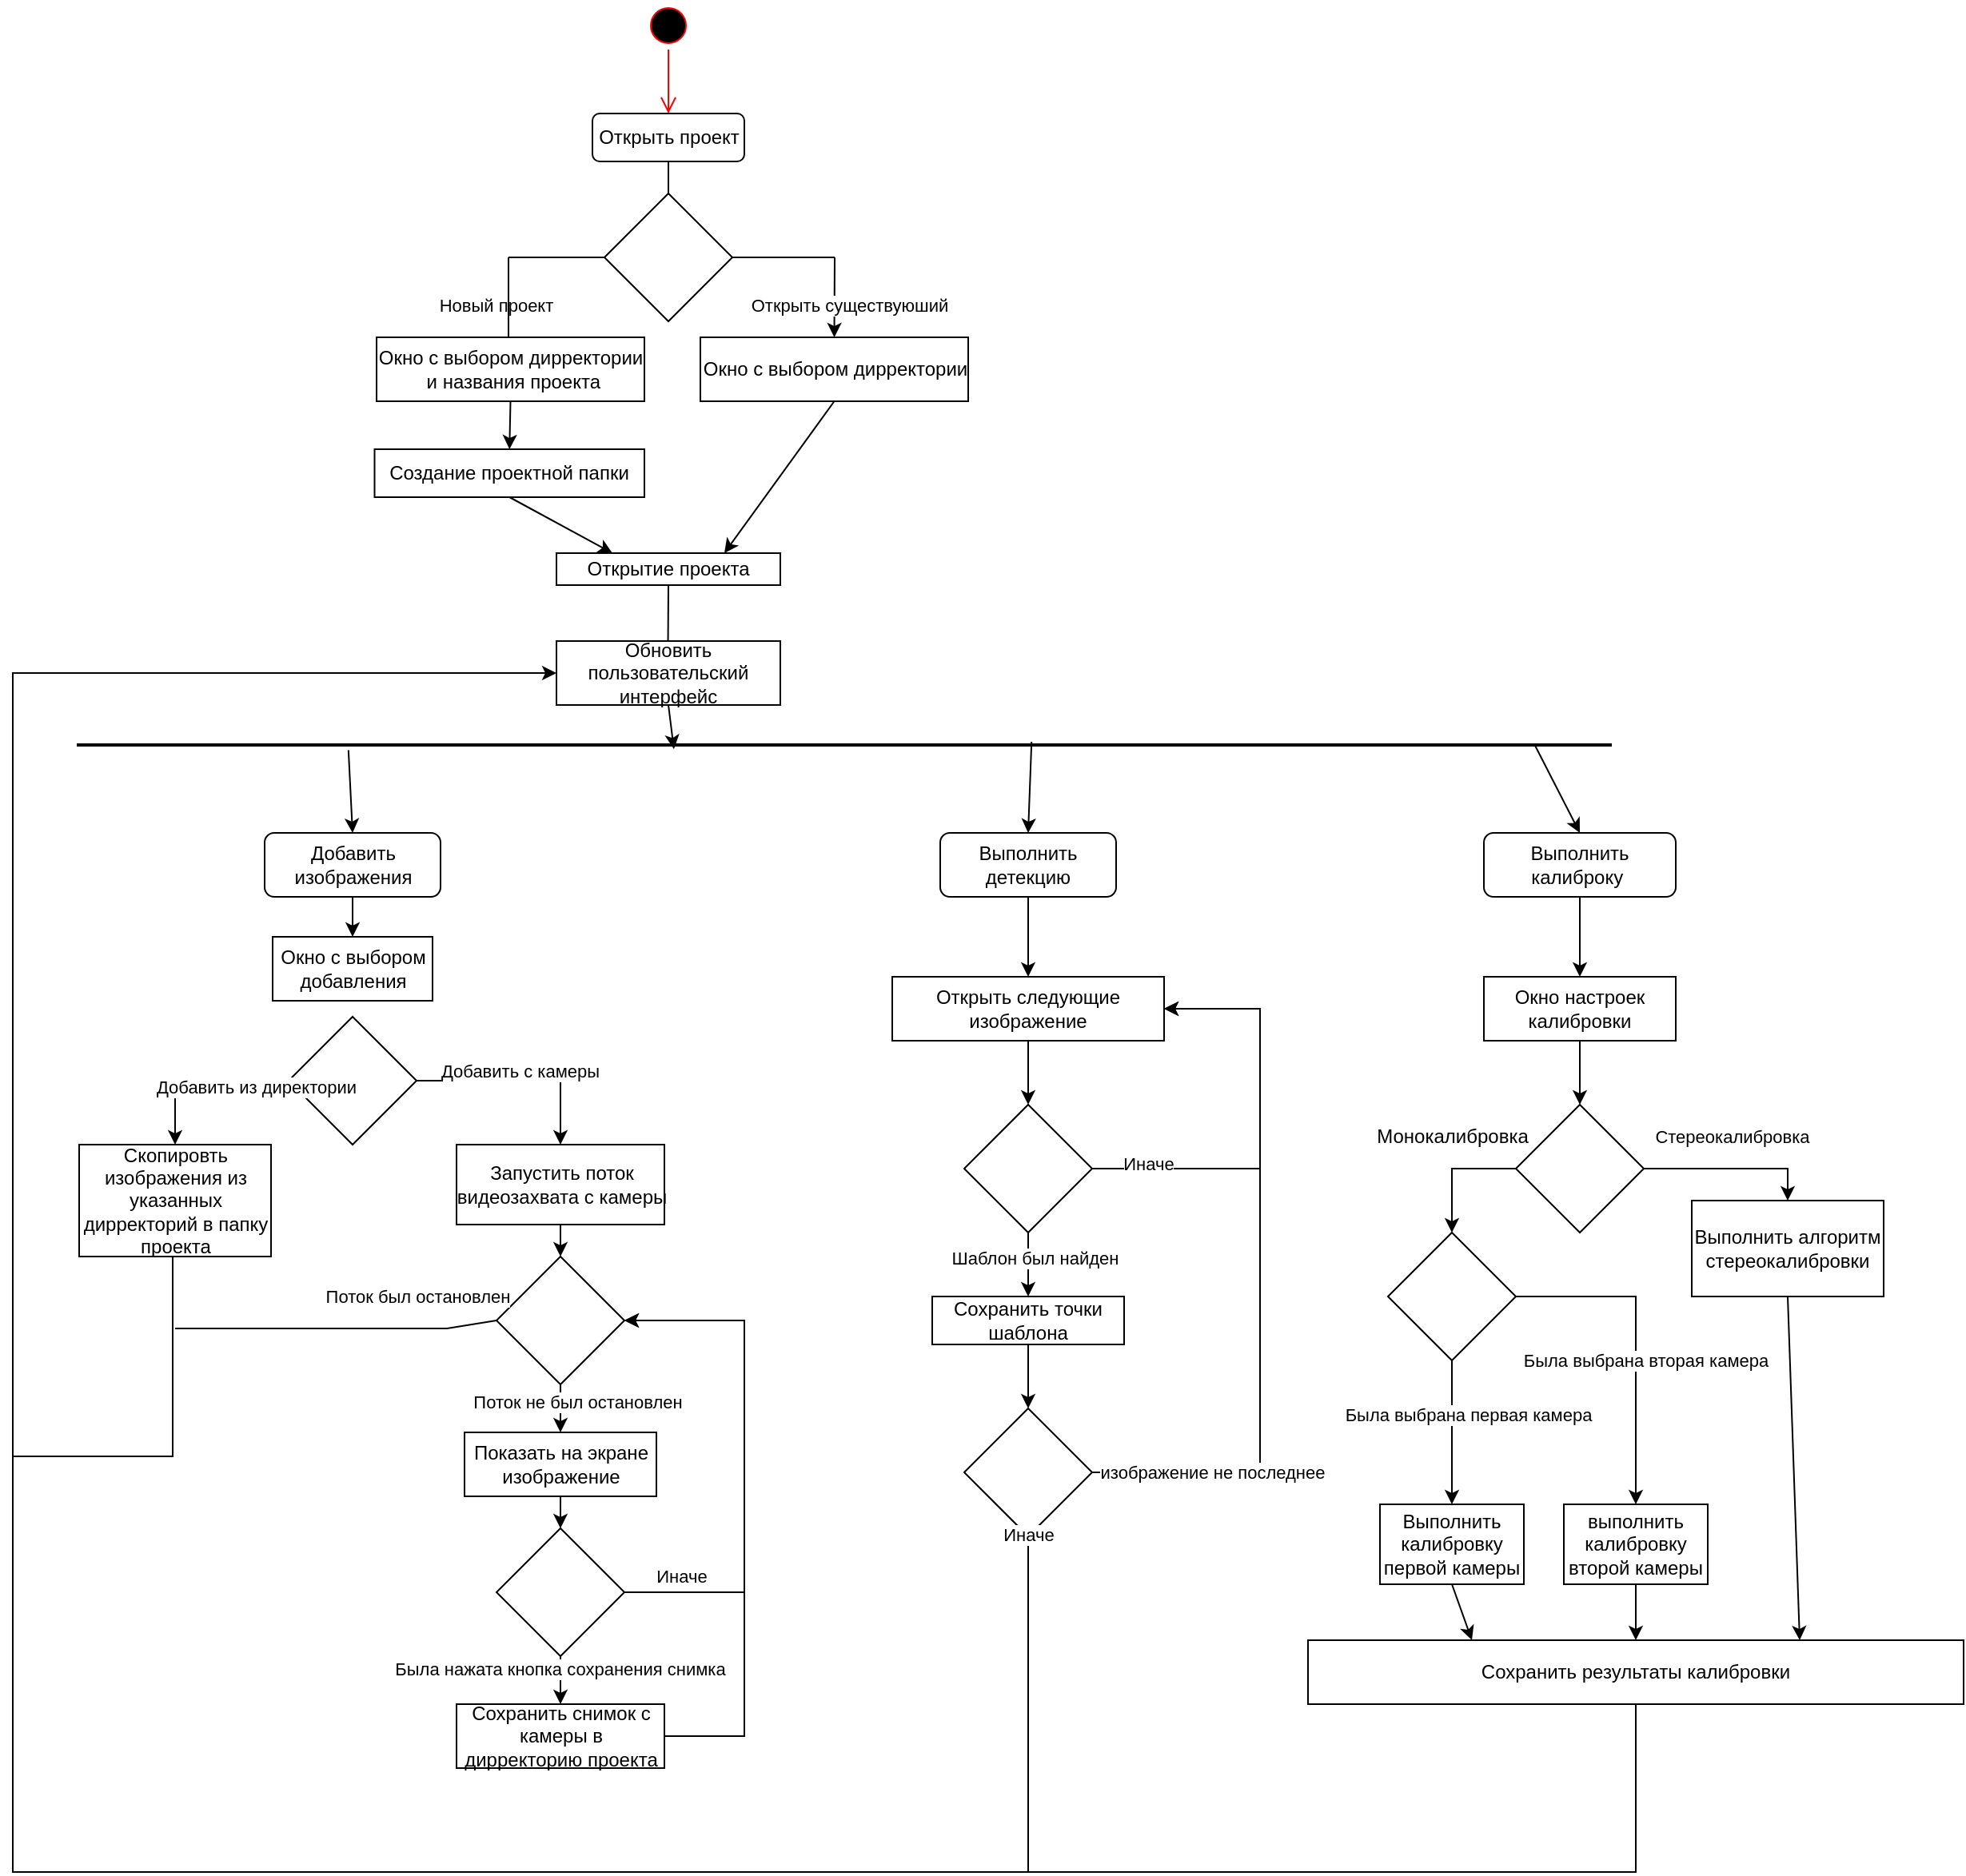 <mxfile version="15.8.7" type="device"><diagram id="LCviYZiwz2RrNZkTq8wN" name="Страница 1"><mxGraphModel dx="4022" dy="1623" grid="1" gridSize="10" guides="1" tooltips="1" connect="1" arrows="1" fold="1" page="1" pageScale="1" pageWidth="827" pageHeight="1169" math="0" shadow="0"><root><mxCell id="0"/><mxCell id="1" parent="0"/><mxCell id="jHqSI8-HFQ9L0C17-G_c-1" value="" style="ellipse;html=1;shape=startState;fillColor=#000000;strokeColor=#ff0000;" vertex="1" parent="1"><mxGeometry x="65" y="30" width="30" height="30" as="geometry"/></mxCell><mxCell id="jHqSI8-HFQ9L0C17-G_c-2" value="" style="edgeStyle=orthogonalEdgeStyle;html=1;verticalAlign=bottom;endArrow=open;endSize=8;strokeColor=#ff0000;rounded=0;" edge="1" source="jHqSI8-HFQ9L0C17-G_c-1" parent="1"><mxGeometry relative="1" as="geometry"><mxPoint x="80" y="100" as="targetPoint"/></mxGeometry></mxCell><mxCell id="jHqSI8-HFQ9L0C17-G_c-3" value="Открыть проект" style="rounded=1;whiteSpace=wrap;html=1;" vertex="1" parent="1"><mxGeometry x="32.5" y="100" width="95" height="30" as="geometry"/></mxCell><mxCell id="jHqSI8-HFQ9L0C17-G_c-11" value="" style="rhombus;whiteSpace=wrap;html=1;" vertex="1" parent="1"><mxGeometry x="40" y="150" width="80" height="80" as="geometry"/></mxCell><mxCell id="jHqSI8-HFQ9L0C17-G_c-13" value="" style="endArrow=none;html=1;rounded=0;exitX=0.5;exitY=1;exitDx=0;exitDy=0;entryX=0.5;entryY=0;entryDx=0;entryDy=0;" edge="1" parent="1" source="jHqSI8-HFQ9L0C17-G_c-3" target="jHqSI8-HFQ9L0C17-G_c-11"><mxGeometry width="50" height="50" relative="1" as="geometry"><mxPoint x="262.5" y="220" as="sourcePoint"/><mxPoint x="312.5" y="170" as="targetPoint"/></mxGeometry></mxCell><mxCell id="jHqSI8-HFQ9L0C17-G_c-14" value="" style="endArrow=none;html=1;rounded=0;exitX=0;exitY=0.5;exitDx=0;exitDy=0;" edge="1" parent="1" source="jHqSI8-HFQ9L0C17-G_c-11"><mxGeometry width="50" height="50" relative="1" as="geometry"><mxPoint x="40" y="210" as="sourcePoint"/><mxPoint x="-20" y="190" as="targetPoint"/></mxGeometry></mxCell><mxCell id="jHqSI8-HFQ9L0C17-G_c-15" value="Новый проект" style="edgeLabel;html=1;align=center;verticalAlign=middle;resizable=0;points=[];" vertex="1" connectable="0" parent="jHqSI8-HFQ9L0C17-G_c-14"><mxGeometry x="0.235" relative="1" as="geometry"><mxPoint x="-31" y="30" as="offset"/></mxGeometry></mxCell><mxCell id="jHqSI8-HFQ9L0C17-G_c-18" value="" style="endArrow=none;html=1;rounded=0;" edge="1" parent="1"><mxGeometry width="50" height="50" relative="1" as="geometry"><mxPoint x="-20" y="190" as="sourcePoint"/><mxPoint x="-20" y="280" as="targetPoint"/></mxGeometry></mxCell><mxCell id="jHqSI8-HFQ9L0C17-G_c-19" value="Окно с выбором дирректории&lt;br&gt;&amp;nbsp;и названия проекта" style="html=1;" vertex="1" parent="1"><mxGeometry x="-102.5" y="240" width="167.5" height="40" as="geometry"/></mxCell><mxCell id="jHqSI8-HFQ9L0C17-G_c-20" value="Окно с выбором дирректории" style="html=1;" vertex="1" parent="1"><mxGeometry x="100" y="240" width="167.5" height="40" as="geometry"/></mxCell><mxCell id="jHqSI8-HFQ9L0C17-G_c-23" value="" style="endArrow=classic;html=1;rounded=0;entryX=0.5;entryY=0;entryDx=0;entryDy=0;" edge="1" parent="1" target="jHqSI8-HFQ9L0C17-G_c-20"><mxGeometry width="50" height="50" relative="1" as="geometry"><mxPoint x="184" y="190" as="sourcePoint"/><mxPoint x="170" y="410" as="targetPoint"/></mxGeometry></mxCell><mxCell id="jHqSI8-HFQ9L0C17-G_c-30" value="" style="endArrow=none;html=1;rounded=0;exitX=1;exitY=0.5;exitDx=0;exitDy=0;" edge="1" parent="1" source="jHqSI8-HFQ9L0C17-G_c-11"><mxGeometry width="50" height="50" relative="1" as="geometry"><mxPoint x="210" y="280" as="sourcePoint"/><mxPoint x="184" y="190" as="targetPoint"/><Array as="points"/></mxGeometry></mxCell><mxCell id="jHqSI8-HFQ9L0C17-G_c-31" value="Открыть существуюший" style="edgeLabel;html=1;align=center;verticalAlign=middle;resizable=0;points=[];" vertex="1" connectable="0" parent="jHqSI8-HFQ9L0C17-G_c-30"><mxGeometry x="0.142" relative="1" as="geometry"><mxPoint x="36" y="30" as="offset"/></mxGeometry></mxCell><mxCell id="jHqSI8-HFQ9L0C17-G_c-51" value="Добавить изображения" style="rounded=1;whiteSpace=wrap;html=1;" vertex="1" parent="1"><mxGeometry x="-172.5" y="550" width="110" height="40" as="geometry"/></mxCell><mxCell id="jHqSI8-HFQ9L0C17-G_c-52" value="Окно с выбором добавления" style="rounded=0;whiteSpace=wrap;html=1;" vertex="1" parent="1"><mxGeometry x="-167.5" y="615" width="100" height="40" as="geometry"/></mxCell><mxCell id="jHqSI8-HFQ9L0C17-G_c-53" value="" style="endArrow=classic;html=1;rounded=0;exitX=0.5;exitY=1;exitDx=0;exitDy=0;entryX=0.5;entryY=0;entryDx=0;entryDy=0;" edge="1" parent="1" source="jHqSI8-HFQ9L0C17-G_c-51" target="jHqSI8-HFQ9L0C17-G_c-52"><mxGeometry width="50" height="50" relative="1" as="geometry"><mxPoint x="-202.5" y="905" as="sourcePoint"/><mxPoint x="-152.5" y="855" as="targetPoint"/></mxGeometry></mxCell><mxCell id="jHqSI8-HFQ9L0C17-G_c-54" value="" style="rhombus;whiteSpace=wrap;html=1;" vertex="1" parent="1"><mxGeometry x="-157.5" y="665" width="80" height="80" as="geometry"/></mxCell><mxCell id="jHqSI8-HFQ9L0C17-G_c-55" value="" style="endArrow=classic;html=1;rounded=0;exitX=0;exitY=0.5;exitDx=0;exitDy=0;entryX=0.5;entryY=0;entryDx=0;entryDy=0;" edge="1" parent="1" source="jHqSI8-HFQ9L0C17-G_c-54" target="jHqSI8-HFQ9L0C17-G_c-56"><mxGeometry width="50" height="50" relative="1" as="geometry"><mxPoint x="-192.5" y="925" as="sourcePoint"/><mxPoint x="-198.5" y="805" as="targetPoint"/><Array as="points"><mxPoint x="-228.5" y="715"/></Array></mxGeometry></mxCell><mxCell id="jHqSI8-HFQ9L0C17-G_c-57" value="Добавить из директории" style="edgeLabel;html=1;align=center;verticalAlign=middle;resizable=0;points=[];" vertex="1" connectable="0" parent="jHqSI8-HFQ9L0C17-G_c-55"><mxGeometry x="-0.575" y="1" relative="1" as="geometry"><mxPoint as="offset"/></mxGeometry></mxCell><mxCell id="jHqSI8-HFQ9L0C17-G_c-181" style="edgeStyle=orthogonalEdgeStyle;rounded=0;orthogonalLoop=1;jettySize=auto;html=1;entryX=0;entryY=0.5;entryDx=0;entryDy=0;" edge="1" parent="1" source="jHqSI8-HFQ9L0C17-G_c-56" target="jHqSI8-HFQ9L0C17-G_c-158"><mxGeometry relative="1" as="geometry"><Array as="points"><mxPoint x="-230" y="940"/><mxPoint x="-330" y="940"/><mxPoint x="-330" y="450"/></Array></mxGeometry></mxCell><mxCell id="jHqSI8-HFQ9L0C17-G_c-56" value="Скопировть изображения из указанных дирректорий в папку проекта" style="rounded=0;whiteSpace=wrap;html=1;" vertex="1" parent="1"><mxGeometry x="-288.5" y="745" width="120" height="70" as="geometry"/></mxCell><mxCell id="jHqSI8-HFQ9L0C17-G_c-60" value="" style="endArrow=classic;html=1;rounded=0;exitX=1;exitY=0.5;exitDx=0;exitDy=0;entryX=0.5;entryY=0;entryDx=0;entryDy=0;" edge="1" parent="1" source="jHqSI8-HFQ9L0C17-G_c-54" target="jHqSI8-HFQ9L0C17-G_c-62"><mxGeometry width="50" height="50" relative="1" as="geometry"><mxPoint x="-42.5" y="855" as="sourcePoint"/><mxPoint x="7.5" y="805" as="targetPoint"/><Array as="points"><mxPoint x="12.5" y="705"/></Array></mxGeometry></mxCell><mxCell id="jHqSI8-HFQ9L0C17-G_c-61" value="Добавить с камеры" style="edgeLabel;html=1;align=center;verticalAlign=middle;resizable=0;points=[];" vertex="1" connectable="0" parent="jHqSI8-HFQ9L0C17-G_c-60"><mxGeometry x="0.432" y="-1" relative="1" as="geometry"><mxPoint x="-25" y="-9" as="offset"/></mxGeometry></mxCell><mxCell id="jHqSI8-HFQ9L0C17-G_c-62" value="Запустить поток &lt;br&gt;видеозахвата с камеры" style="html=1;" vertex="1" parent="1"><mxGeometry x="-52.5" y="745" width="130" height="50" as="geometry"/></mxCell><mxCell id="jHqSI8-HFQ9L0C17-G_c-64" value="" style="endArrow=classic;html=1;rounded=0;exitX=0.5;exitY=1;exitDx=0;exitDy=0;entryX=0.5;entryY=0;entryDx=0;entryDy=0;" edge="1" parent="1" source="jHqSI8-HFQ9L0C17-G_c-62" target="jHqSI8-HFQ9L0C17-G_c-74"><mxGeometry width="50" height="50" relative="1" as="geometry"><mxPoint x="-102.5" y="1065" as="sourcePoint"/><mxPoint x="12.5" y="895" as="targetPoint"/></mxGeometry></mxCell><mxCell id="jHqSI8-HFQ9L0C17-G_c-148" style="edgeStyle=orthogonalEdgeStyle;rounded=0;orthogonalLoop=1;jettySize=auto;html=1;entryX=1;entryY=0.5;entryDx=0;entryDy=0;" edge="1" parent="1" source="jHqSI8-HFQ9L0C17-G_c-66" target="jHqSI8-HFQ9L0C17-G_c-74"><mxGeometry relative="1" as="geometry"><Array as="points"><mxPoint x="127.5" y="1025"/><mxPoint x="127.5" y="855"/></Array></mxGeometry></mxCell><mxCell id="jHqSI8-HFQ9L0C17-G_c-149" value="Иначе" style="edgeLabel;html=1;align=center;verticalAlign=middle;resizable=0;points=[];" vertex="1" connectable="0" parent="jHqSI8-HFQ9L0C17-G_c-148"><mxGeometry x="-0.669" y="3" relative="1" as="geometry"><mxPoint x="-18" y="-7" as="offset"/></mxGeometry></mxCell><mxCell id="jHqSI8-HFQ9L0C17-G_c-66" value="" style="rhombus;whiteSpace=wrap;html=1;" vertex="1" parent="1"><mxGeometry x="-27.5" y="985" width="80" height="80" as="geometry"/></mxCell><mxCell id="jHqSI8-HFQ9L0C17-G_c-67" value="" style="endArrow=classic;html=1;rounded=0;exitX=0.5;exitY=1;exitDx=0;exitDy=0;entryX=0.5;entryY=0;entryDx=0;entryDy=0;" edge="1" parent="1" source="jHqSI8-HFQ9L0C17-G_c-68" target="jHqSI8-HFQ9L0C17-G_c-66"><mxGeometry width="50" height="50" relative="1" as="geometry"><mxPoint x="-107.5" y="1135" as="sourcePoint"/><mxPoint x="-57.5" y="1085" as="targetPoint"/></mxGeometry></mxCell><mxCell id="jHqSI8-HFQ9L0C17-G_c-68" value="Показать на экране изображение" style="rounded=0;whiteSpace=wrap;html=1;" vertex="1" parent="1"><mxGeometry x="-47.5" y="925" width="120" height="40" as="geometry"/></mxCell><mxCell id="jHqSI8-HFQ9L0C17-G_c-71" value="" style="endArrow=classic;html=1;rounded=0;exitX=0.5;exitY=1;exitDx=0;exitDy=0;entryX=0.5;entryY=0;entryDx=0;entryDy=0;" edge="1" parent="1" source="jHqSI8-HFQ9L0C17-G_c-66" target="jHqSI8-HFQ9L0C17-G_c-73"><mxGeometry width="50" height="50" relative="1" as="geometry"><mxPoint x="32.5" y="1235" as="sourcePoint"/><mxPoint x="17.5" y="1215" as="targetPoint"/></mxGeometry></mxCell><mxCell id="jHqSI8-HFQ9L0C17-G_c-72" value="Была нажата кнопка сохранения снимка" style="edgeLabel;html=1;align=center;verticalAlign=middle;resizable=0;points=[];" vertex="1" connectable="0" parent="jHqSI8-HFQ9L0C17-G_c-71"><mxGeometry x="-0.467" y="-1" relative="1" as="geometry"><mxPoint as="offset"/></mxGeometry></mxCell><mxCell id="jHqSI8-HFQ9L0C17-G_c-73" value="Сохранить снимок с камеры в дирректорию проекта" style="rounded=0;whiteSpace=wrap;html=1;" vertex="1" parent="1"><mxGeometry x="-52.5" y="1095" width="130" height="40" as="geometry"/></mxCell><mxCell id="jHqSI8-HFQ9L0C17-G_c-77" style="edgeStyle=orthogonalEdgeStyle;rounded=0;orthogonalLoop=1;jettySize=auto;html=1;entryX=0.5;entryY=0;entryDx=0;entryDy=0;" edge="1" parent="1" source="jHqSI8-HFQ9L0C17-G_c-74" target="jHqSI8-HFQ9L0C17-G_c-68"><mxGeometry relative="1" as="geometry"><mxPoint x="12.5" y="1005" as="targetPoint"/></mxGeometry></mxCell><mxCell id="jHqSI8-HFQ9L0C17-G_c-78" value="Поток не был остановлен" style="edgeLabel;html=1;align=center;verticalAlign=middle;resizable=0;points=[];" vertex="1" connectable="0" parent="jHqSI8-HFQ9L0C17-G_c-77"><mxGeometry x="-0.23" y="1" relative="1" as="geometry"><mxPoint x="9" y="-9" as="offset"/></mxGeometry></mxCell><mxCell id="jHqSI8-HFQ9L0C17-G_c-82" value="Выполнить детекцию" style="rounded=1;whiteSpace=wrap;html=1;" vertex="1" parent="1"><mxGeometry x="250" y="550" width="110" height="40" as="geometry"/></mxCell><mxCell id="jHqSI8-HFQ9L0C17-G_c-84" value="" style="endArrow=classic;html=1;rounded=0;entryX=0.5;entryY=0;entryDx=0;entryDy=0;" edge="1" parent="1" source="jHqSI8-HFQ9L0C17-G_c-82" target="jHqSI8-HFQ9L0C17-G_c-89"><mxGeometry width="50" height="50" relative="1" as="geometry"><mxPoint x="280" y="830" as="sourcePoint"/><mxPoint x="305" y="660" as="targetPoint"/></mxGeometry></mxCell><mxCell id="jHqSI8-HFQ9L0C17-G_c-85" value="" style="rhombus;whiteSpace=wrap;html=1;" vertex="1" parent="1"><mxGeometry x="265" y="720" width="80" height="80" as="geometry"/></mxCell><mxCell id="jHqSI8-HFQ9L0C17-G_c-89" value="Открыть следующие изображение" style="rounded=0;whiteSpace=wrap;html=1;" vertex="1" parent="1"><mxGeometry x="220" y="640" width="170" height="40" as="geometry"/></mxCell><mxCell id="jHqSI8-HFQ9L0C17-G_c-91" value="" style="endArrow=classic;html=1;rounded=0;exitX=0.5;exitY=1;exitDx=0;exitDy=0;entryX=0.5;entryY=0;entryDx=0;entryDy=0;" edge="1" parent="1" source="jHqSI8-HFQ9L0C17-G_c-89" target="jHqSI8-HFQ9L0C17-G_c-85"><mxGeometry width="50" height="50" relative="1" as="geometry"><mxPoint x="440" y="880" as="sourcePoint"/><mxPoint x="490" y="830" as="targetPoint"/></mxGeometry></mxCell><mxCell id="jHqSI8-HFQ9L0C17-G_c-92" value="" style="endArrow=classic;html=1;rounded=0;exitX=1;exitY=0.5;exitDx=0;exitDy=0;entryX=1;entryY=0.5;entryDx=0;entryDy=0;" edge="1" parent="1" source="jHqSI8-HFQ9L0C17-G_c-85" target="jHqSI8-HFQ9L0C17-G_c-89"><mxGeometry width="50" height="50" relative="1" as="geometry"><mxPoint x="440" y="820" as="sourcePoint"/><mxPoint x="440" y="760" as="targetPoint"/><Array as="points"><mxPoint x="450" y="760"/><mxPoint x="450" y="660"/></Array></mxGeometry></mxCell><mxCell id="jHqSI8-HFQ9L0C17-G_c-93" value="Иначе" style="edgeLabel;html=1;align=center;verticalAlign=middle;resizable=0;points=[];" vertex="1" connectable="0" parent="jHqSI8-HFQ9L0C17-G_c-92"><mxGeometry x="-0.74" y="3" relative="1" as="geometry"><mxPoint as="offset"/></mxGeometry></mxCell><mxCell id="jHqSI8-HFQ9L0C17-G_c-94" value="" style="endArrow=classic;html=1;rounded=0;exitX=0.5;exitY=1;exitDx=0;exitDy=0;" edge="1" parent="1" source="jHqSI8-HFQ9L0C17-G_c-85"><mxGeometry width="50" height="50" relative="1" as="geometry"><mxPoint x="370" y="910" as="sourcePoint"/><mxPoint x="305" y="840" as="targetPoint"/></mxGeometry></mxCell><mxCell id="jHqSI8-HFQ9L0C17-G_c-95" value="Шаблон был найден" style="edgeLabel;html=1;align=center;verticalAlign=middle;resizable=0;points=[];" vertex="1" connectable="0" parent="jHqSI8-HFQ9L0C17-G_c-94"><mxGeometry x="-0.256" y="4" relative="1" as="geometry"><mxPoint y="1" as="offset"/></mxGeometry></mxCell><mxCell id="jHqSI8-HFQ9L0C17-G_c-96" value="Сохранить точки шаблона" style="rounded=0;whiteSpace=wrap;html=1;" vertex="1" parent="1"><mxGeometry x="245" y="840" width="120" height="30" as="geometry"/></mxCell><mxCell id="jHqSI8-HFQ9L0C17-G_c-99" style="edgeStyle=orthogonalEdgeStyle;rounded=0;orthogonalLoop=1;jettySize=auto;html=1;entryX=1;entryY=0.5;entryDx=0;entryDy=0;" edge="1" parent="1" source="jHqSI8-HFQ9L0C17-G_c-97" target="jHqSI8-HFQ9L0C17-G_c-89"><mxGeometry relative="1" as="geometry"><mxPoint x="510" y="950" as="targetPoint"/><Array as="points"><mxPoint x="450" y="950"/><mxPoint x="450" y="660"/></Array></mxGeometry></mxCell><mxCell id="jHqSI8-HFQ9L0C17-G_c-100" value="изображение не последнее" style="edgeLabel;html=1;align=center;verticalAlign=middle;resizable=0;points=[];" vertex="1" connectable="0" parent="jHqSI8-HFQ9L0C17-G_c-99"><mxGeometry x="-0.195" relative="1" as="geometry"><mxPoint x="-30" y="78" as="offset"/></mxGeometry></mxCell><mxCell id="jHqSI8-HFQ9L0C17-G_c-97" value="" style="rhombus;whiteSpace=wrap;html=1;" vertex="1" parent="1"><mxGeometry x="265" y="910" width="80" height="80" as="geometry"/></mxCell><mxCell id="jHqSI8-HFQ9L0C17-G_c-98" value="" style="endArrow=classic;html=1;rounded=0;exitX=0.5;exitY=1;exitDx=0;exitDy=0;entryX=0.5;entryY=0;entryDx=0;entryDy=0;" edge="1" parent="1" source="jHqSI8-HFQ9L0C17-G_c-96" target="jHqSI8-HFQ9L0C17-G_c-97"><mxGeometry width="50" height="50" relative="1" as="geometry"><mxPoint x="620" y="1000" as="sourcePoint"/><mxPoint x="670" y="950" as="targetPoint"/></mxGeometry></mxCell><mxCell id="jHqSI8-HFQ9L0C17-G_c-103" value="Выполнить калиброку&amp;nbsp;" style="rounded=1;whiteSpace=wrap;html=1;" vertex="1" parent="1"><mxGeometry x="590" y="550" width="120" height="40" as="geometry"/></mxCell><mxCell id="jHqSI8-HFQ9L0C17-G_c-106" value="" style="endArrow=classic;html=1;rounded=0;exitX=0.5;exitY=1;exitDx=0;exitDy=0;entryX=0.5;entryY=0;entryDx=0;entryDy=0;" edge="1" parent="1" source="jHqSI8-HFQ9L0C17-G_c-103" target="jHqSI8-HFQ9L0C17-G_c-110"><mxGeometry width="50" height="50" relative="1" as="geometry"><mxPoint x="710" y="770" as="sourcePoint"/><mxPoint x="650" y="660" as="targetPoint"/></mxGeometry></mxCell><mxCell id="jHqSI8-HFQ9L0C17-G_c-110" value="Окно настроек калибровки" style="rounded=0;whiteSpace=wrap;html=1;" vertex="1" parent="1"><mxGeometry x="590" y="640" width="120" height="40" as="geometry"/></mxCell><mxCell id="jHqSI8-HFQ9L0C17-G_c-117" value="" style="endArrow=classic;html=1;rounded=0;exitX=0.5;exitY=1;exitDx=0;exitDy=0;entryX=0.5;entryY=0;entryDx=0;entryDy=0;" edge="1" parent="1" source="jHqSI8-HFQ9L0C17-G_c-110"><mxGeometry width="50" height="50" relative="1" as="geometry"><mxPoint x="560" y="950" as="sourcePoint"/><mxPoint x="650" y="720" as="targetPoint"/></mxGeometry></mxCell><mxCell id="jHqSI8-HFQ9L0C17-G_c-120" value="Стереокалибровка" style="edgeStyle=orthogonalEdgeStyle;rounded=0;orthogonalLoop=1;jettySize=auto;html=1;entryX=0.5;entryY=0;entryDx=0;entryDy=0;" edge="1" parent="1" source="jHqSI8-HFQ9L0C17-G_c-119" target="jHqSI8-HFQ9L0C17-G_c-121"><mxGeometry x="0.002" y="20" relative="1" as="geometry"><mxPoint x="770" y="760" as="targetPoint"/><Array as="points"><mxPoint x="780" y="760"/></Array><mxPoint as="offset"/></mxGeometry></mxCell><mxCell id="jHqSI8-HFQ9L0C17-G_c-122" style="edgeStyle=orthogonalEdgeStyle;rounded=0;orthogonalLoop=1;jettySize=auto;html=1;exitX=0;exitY=0.5;exitDx=0;exitDy=0;entryX=0.5;entryY=0;entryDx=0;entryDy=0;" edge="1" parent="1" source="jHqSI8-HFQ9L0C17-G_c-119" target="jHqSI8-HFQ9L0C17-G_c-126"><mxGeometry relative="1" as="geometry"><mxPoint x="540" y="760.118" as="targetPoint"/></mxGeometry></mxCell><mxCell id="jHqSI8-HFQ9L0C17-G_c-119" value="" style="rhombus;whiteSpace=wrap;html=1;" vertex="1" parent="1"><mxGeometry x="610" y="720" width="80" height="80" as="geometry"/></mxCell><mxCell id="jHqSI8-HFQ9L0C17-G_c-121" value="Выполнить алгоритм стереокалибровки" style="rounded=0;whiteSpace=wrap;html=1;" vertex="1" parent="1"><mxGeometry x="720" y="780" width="120" height="60" as="geometry"/></mxCell><mxCell id="jHqSI8-HFQ9L0C17-G_c-124" value="Монокалибровка" style="text;html=1;align=center;verticalAlign=middle;resizable=0;points=[];autosize=1;strokeColor=none;fillColor=none;" vertex="1" parent="1"><mxGeometry x="515" y="730" width="110" height="20" as="geometry"/></mxCell><mxCell id="jHqSI8-HFQ9L0C17-G_c-128" style="edgeStyle=orthogonalEdgeStyle;rounded=0;orthogonalLoop=1;jettySize=auto;html=1;entryX=0.5;entryY=0;entryDx=0;entryDy=0;" edge="1" parent="1" source="jHqSI8-HFQ9L0C17-G_c-126" target="jHqSI8-HFQ9L0C17-G_c-131"><mxGeometry relative="1" as="geometry"><mxPoint x="570" y="940" as="targetPoint"/></mxGeometry></mxCell><mxCell id="jHqSI8-HFQ9L0C17-G_c-129" value="Была выбрана первая камера" style="edgeLabel;html=1;align=center;verticalAlign=middle;resizable=0;points=[];" vertex="1" connectable="0" parent="jHqSI8-HFQ9L0C17-G_c-128"><mxGeometry x="-0.239" y="-2" relative="1" as="geometry"><mxPoint x="12" as="offset"/></mxGeometry></mxCell><mxCell id="jHqSI8-HFQ9L0C17-G_c-126" value="" style="rhombus;whiteSpace=wrap;html=1;" vertex="1" parent="1"><mxGeometry x="530" y="800" width="80" height="80" as="geometry"/></mxCell><mxCell id="jHqSI8-HFQ9L0C17-G_c-131" value="Выполнить калибровку первой камеры" style="rounded=0;whiteSpace=wrap;html=1;" vertex="1" parent="1"><mxGeometry x="525" y="970" width="90" height="50" as="geometry"/></mxCell><mxCell id="jHqSI8-HFQ9L0C17-G_c-132" value="" style="endArrow=classic;html=1;rounded=0;exitX=1;exitY=0.5;exitDx=0;exitDy=0;entryX=0.5;entryY=0;entryDx=0;entryDy=0;" edge="1" parent="1" source="jHqSI8-HFQ9L0C17-G_c-126" target="jHqSI8-HFQ9L0C17-G_c-133"><mxGeometry width="50" height="50" relative="1" as="geometry"><mxPoint x="710" y="960" as="sourcePoint"/><mxPoint x="740" y="930" as="targetPoint"/><Array as="points"><mxPoint x="685" y="840"/></Array></mxGeometry></mxCell><mxCell id="jHqSI8-HFQ9L0C17-G_c-134" value="Была выбрана вторая камера" style="edgeLabel;html=1;align=center;verticalAlign=middle;resizable=0;points=[];" vertex="1" connectable="0" parent="jHqSI8-HFQ9L0C17-G_c-132"><mxGeometry x="-0.702" y="1" relative="1" as="geometry"><mxPoint x="50" y="41" as="offset"/></mxGeometry></mxCell><mxCell id="jHqSI8-HFQ9L0C17-G_c-133" value="выполнить калибровку второй камеры" style="rounded=0;whiteSpace=wrap;html=1;" vertex="1" parent="1"><mxGeometry x="640" y="970" width="90" height="50" as="geometry"/></mxCell><mxCell id="jHqSI8-HFQ9L0C17-G_c-135" value="Сохранить результаты калибровки" style="rounded=0;whiteSpace=wrap;html=1;" vertex="1" parent="1"><mxGeometry x="480" y="1055" width="410" height="40" as="geometry"/></mxCell><mxCell id="jHqSI8-HFQ9L0C17-G_c-136" value="" style="endArrow=classic;html=1;rounded=0;exitX=0.5;exitY=1;exitDx=0;exitDy=0;entryX=0.25;entryY=0;entryDx=0;entryDy=0;" edge="1" parent="1" source="jHqSI8-HFQ9L0C17-G_c-131" target="jHqSI8-HFQ9L0C17-G_c-135"><mxGeometry width="50" height="50" relative="1" as="geometry"><mxPoint x="780" y="990" as="sourcePoint"/><mxPoint x="830" y="940" as="targetPoint"/></mxGeometry></mxCell><mxCell id="jHqSI8-HFQ9L0C17-G_c-137" value="" style="endArrow=classic;html=1;rounded=0;exitX=0.5;exitY=1;exitDx=0;exitDy=0;entryX=0.5;entryY=0;entryDx=0;entryDy=0;" edge="1" parent="1" source="jHqSI8-HFQ9L0C17-G_c-133" target="jHqSI8-HFQ9L0C17-G_c-135"><mxGeometry width="50" height="50" relative="1" as="geometry"><mxPoint x="830" y="990" as="sourcePoint"/><mxPoint x="880" y="940" as="targetPoint"/></mxGeometry></mxCell><mxCell id="jHqSI8-HFQ9L0C17-G_c-138" value="" style="endArrow=classic;html=1;rounded=0;exitX=0.5;exitY=1;exitDx=0;exitDy=0;entryX=0.75;entryY=0;entryDx=0;entryDy=0;" edge="1" parent="1" source="jHqSI8-HFQ9L0C17-G_c-121" target="jHqSI8-HFQ9L0C17-G_c-135"><mxGeometry width="50" height="50" relative="1" as="geometry"><mxPoint x="1040" y="960" as="sourcePoint"/><mxPoint x="1090" y="910" as="targetPoint"/></mxGeometry></mxCell><mxCell id="jHqSI8-HFQ9L0C17-G_c-139" value="Создание проектной папки&lt;br&gt;" style="rounded=0;whiteSpace=wrap;html=1;" vertex="1" parent="1"><mxGeometry x="-103.75" y="310" width="168.75" height="30" as="geometry"/></mxCell><mxCell id="jHqSI8-HFQ9L0C17-G_c-140" value="" style="endArrow=classic;html=1;rounded=0;exitX=0.5;exitY=1;exitDx=0;exitDy=0;entryX=0.5;entryY=0;entryDx=0;entryDy=0;" edge="1" parent="1" source="jHqSI8-HFQ9L0C17-G_c-19" target="jHqSI8-HFQ9L0C17-G_c-139"><mxGeometry width="50" height="50" relative="1" as="geometry"><mxPoint x="90" y="360" as="sourcePoint"/><mxPoint x="140" y="310" as="targetPoint"/></mxGeometry></mxCell><mxCell id="jHqSI8-HFQ9L0C17-G_c-142" value="Открытие проекта" style="rounded=0;whiteSpace=wrap;html=1;" vertex="1" parent="1"><mxGeometry x="10" y="375" width="140" height="20" as="geometry"/></mxCell><mxCell id="jHqSI8-HFQ9L0C17-G_c-143" value="" style="endArrow=classic;html=1;rounded=0;exitX=0.5;exitY=1;exitDx=0;exitDy=0;entryX=0.25;entryY=0;entryDx=0;entryDy=0;" edge="1" parent="1" source="jHqSI8-HFQ9L0C17-G_c-139" target="jHqSI8-HFQ9L0C17-G_c-142"><mxGeometry width="50" height="50" relative="1" as="geometry"><mxPoint x="200" y="380" as="sourcePoint"/><mxPoint x="250" y="330" as="targetPoint"/></mxGeometry></mxCell><mxCell id="jHqSI8-HFQ9L0C17-G_c-144" value="" style="endArrow=classic;html=1;rounded=0;exitX=0.5;exitY=1;exitDx=0;exitDy=0;entryX=0.75;entryY=0;entryDx=0;entryDy=0;" edge="1" parent="1" source="jHqSI8-HFQ9L0C17-G_c-20" target="jHqSI8-HFQ9L0C17-G_c-142"><mxGeometry width="50" height="50" relative="1" as="geometry"><mxPoint x="200" y="350" as="sourcePoint"/><mxPoint x="250" y="300" as="targetPoint"/></mxGeometry></mxCell><mxCell id="jHqSI8-HFQ9L0C17-G_c-74" value="" style="rhombus;whiteSpace=wrap;html=1;" vertex="1" parent="1"><mxGeometry x="-27.5" y="815" width="80" height="80" as="geometry"/></mxCell><mxCell id="jHqSI8-HFQ9L0C17-G_c-150" value="" style="endArrow=classic;html=1;rounded=0;exitX=1;exitY=0.5;exitDx=0;exitDy=0;entryX=1;entryY=0.5;entryDx=0;entryDy=0;" edge="1" parent="1" source="jHqSI8-HFQ9L0C17-G_c-73" target="jHqSI8-HFQ9L0C17-G_c-74"><mxGeometry width="50" height="50" relative="1" as="geometry"><mxPoint x="137.5" y="1215" as="sourcePoint"/><mxPoint x="187.5" y="1165" as="targetPoint"/><Array as="points"><mxPoint x="127.5" y="1115"/><mxPoint x="127.5" y="855"/></Array></mxGeometry></mxCell><mxCell id="jHqSI8-HFQ9L0C17-G_c-155" value="" style="endArrow=classic;html=1;rounded=0;exitX=0.5;exitY=1;exitDx=0;exitDy=0;entryX=0.48;entryY=0.843;entryDx=0;entryDy=0;entryPerimeter=0;" edge="1" parent="1" source="jHqSI8-HFQ9L0C17-G_c-142"><mxGeometry width="50" height="50" relative="1" as="geometry"><mxPoint x="130" y="630" as="sourcePoint"/><mxPoint x="79.6" y="458.43" as="targetPoint"/></mxGeometry></mxCell><mxCell id="jHqSI8-HFQ9L0C17-G_c-158" value="Обновить пользовательский интерфейс" style="rounded=0;whiteSpace=wrap;html=1;" vertex="1" parent="1"><mxGeometry x="10" y="430" width="140" height="40" as="geometry"/></mxCell><mxCell id="jHqSI8-HFQ9L0C17-G_c-178" value="" style="line;strokeWidth=2;html=1;" vertex="1" parent="1"><mxGeometry x="-290" y="490" width="960" height="10" as="geometry"/></mxCell><mxCell id="jHqSI8-HFQ9L0C17-G_c-179" value="" style="endArrow=classic;html=1;rounded=0;exitX=0.5;exitY=1;exitDx=0;exitDy=0;entryX=0.389;entryY=0.757;entryDx=0;entryDy=0;entryPerimeter=0;" edge="1" parent="1" source="jHqSI8-HFQ9L0C17-G_c-158" target="jHqSI8-HFQ9L0C17-G_c-178"><mxGeometry width="50" height="50" relative="1" as="geometry"><mxPoint x="190" y="700" as="sourcePoint"/><mxPoint x="240" y="650" as="targetPoint"/></mxGeometry></mxCell><mxCell id="jHqSI8-HFQ9L0C17-G_c-180" value="" style="endArrow=classic;html=1;rounded=0;exitX=0.177;exitY=0.824;exitDx=0;exitDy=0;exitPerimeter=0;entryX=0.5;entryY=0;entryDx=0;entryDy=0;" edge="1" parent="1" source="jHqSI8-HFQ9L0C17-G_c-178" target="jHqSI8-HFQ9L0C17-G_c-51"><mxGeometry width="50" height="50" relative="1" as="geometry"><mxPoint x="210" y="720" as="sourcePoint"/><mxPoint x="260" y="670" as="targetPoint"/></mxGeometry></mxCell><mxCell id="jHqSI8-HFQ9L0C17-G_c-182" value="" style="endArrow=none;html=1;rounded=0;entryX=0;entryY=0.5;entryDx=0;entryDy=0;" edge="1" parent="1" target="jHqSI8-HFQ9L0C17-G_c-74"><mxGeometry width="50" height="50" relative="1" as="geometry"><mxPoint x="-228.5" y="860" as="sourcePoint"/><mxPoint x="-248.5" y="970" as="targetPoint"/><Array as="points"><mxPoint x="-58.5" y="860"/></Array></mxGeometry></mxCell><mxCell id="jHqSI8-HFQ9L0C17-G_c-183" value="Поток был остановлен" style="edgeLabel;html=1;align=center;verticalAlign=middle;resizable=0;points=[];" vertex="1" connectable="0" parent="jHqSI8-HFQ9L0C17-G_c-182"><mxGeometry x="-0.384" y="-2" relative="1" as="geometry"><mxPoint x="89" y="-22" as="offset"/></mxGeometry></mxCell><mxCell id="jHqSI8-HFQ9L0C17-G_c-184" value="" style="endArrow=classic;html=1;rounded=0;exitX=0.622;exitY=0.3;exitDx=0;exitDy=0;exitPerimeter=0;entryX=0.5;entryY=0;entryDx=0;entryDy=0;" edge="1" parent="1" source="jHqSI8-HFQ9L0C17-G_c-178" target="jHqSI8-HFQ9L0C17-G_c-82"><mxGeometry width="50" height="50" relative="1" as="geometry"><mxPoint x="610" y="680" as="sourcePoint"/><mxPoint x="660" y="630" as="targetPoint"/></mxGeometry></mxCell><mxCell id="jHqSI8-HFQ9L0C17-G_c-185" value="" style="endArrow=none;html=1;rounded=0;entryX=0.5;entryY=1;entryDx=0;entryDy=0;" edge="1" parent="1" target="jHqSI8-HFQ9L0C17-G_c-97"><mxGeometry width="50" height="50" relative="1" as="geometry"><mxPoint x="-330" y="940" as="sourcePoint"/><mxPoint x="320" y="1170" as="targetPoint"/><Array as="points"><mxPoint x="-330" y="1200"/><mxPoint x="305" y="1200"/></Array></mxGeometry></mxCell><mxCell id="jHqSI8-HFQ9L0C17-G_c-188" value="Иначе" style="edgeLabel;html=1;align=center;verticalAlign=middle;resizable=0;points=[];" vertex="1" connectable="0" parent="jHqSI8-HFQ9L0C17-G_c-185"><mxGeometry x="0.928" y="2" relative="1" as="geometry"><mxPoint x="2" y="-41" as="offset"/></mxGeometry></mxCell><mxCell id="jHqSI8-HFQ9L0C17-G_c-186" value="" style="endArrow=none;html=1;rounded=0;exitX=0.5;exitY=1;exitDx=0;exitDy=0;" edge="1" parent="1" source="jHqSI8-HFQ9L0C17-G_c-135"><mxGeometry width="50" height="50" relative="1" as="geometry"><mxPoint x="740" y="1310" as="sourcePoint"/><mxPoint x="300" y="1200" as="targetPoint"/><Array as="points"><mxPoint x="685" y="1200"/></Array></mxGeometry></mxCell><mxCell id="jHqSI8-HFQ9L0C17-G_c-187" value="" style="endArrow=classic;html=1;rounded=0;exitX=0.95;exitY=0.541;exitDx=0;exitDy=0;exitPerimeter=0;entryX=0.5;entryY=0;entryDx=0;entryDy=0;" edge="1" parent="1" source="jHqSI8-HFQ9L0C17-G_c-178" target="jHqSI8-HFQ9L0C17-G_c-103"><mxGeometry width="50" height="50" relative="1" as="geometry"><mxPoint x="900" y="630" as="sourcePoint"/><mxPoint x="1240" y="760" as="targetPoint"/></mxGeometry></mxCell></root></mxGraphModel></diagram></mxfile>